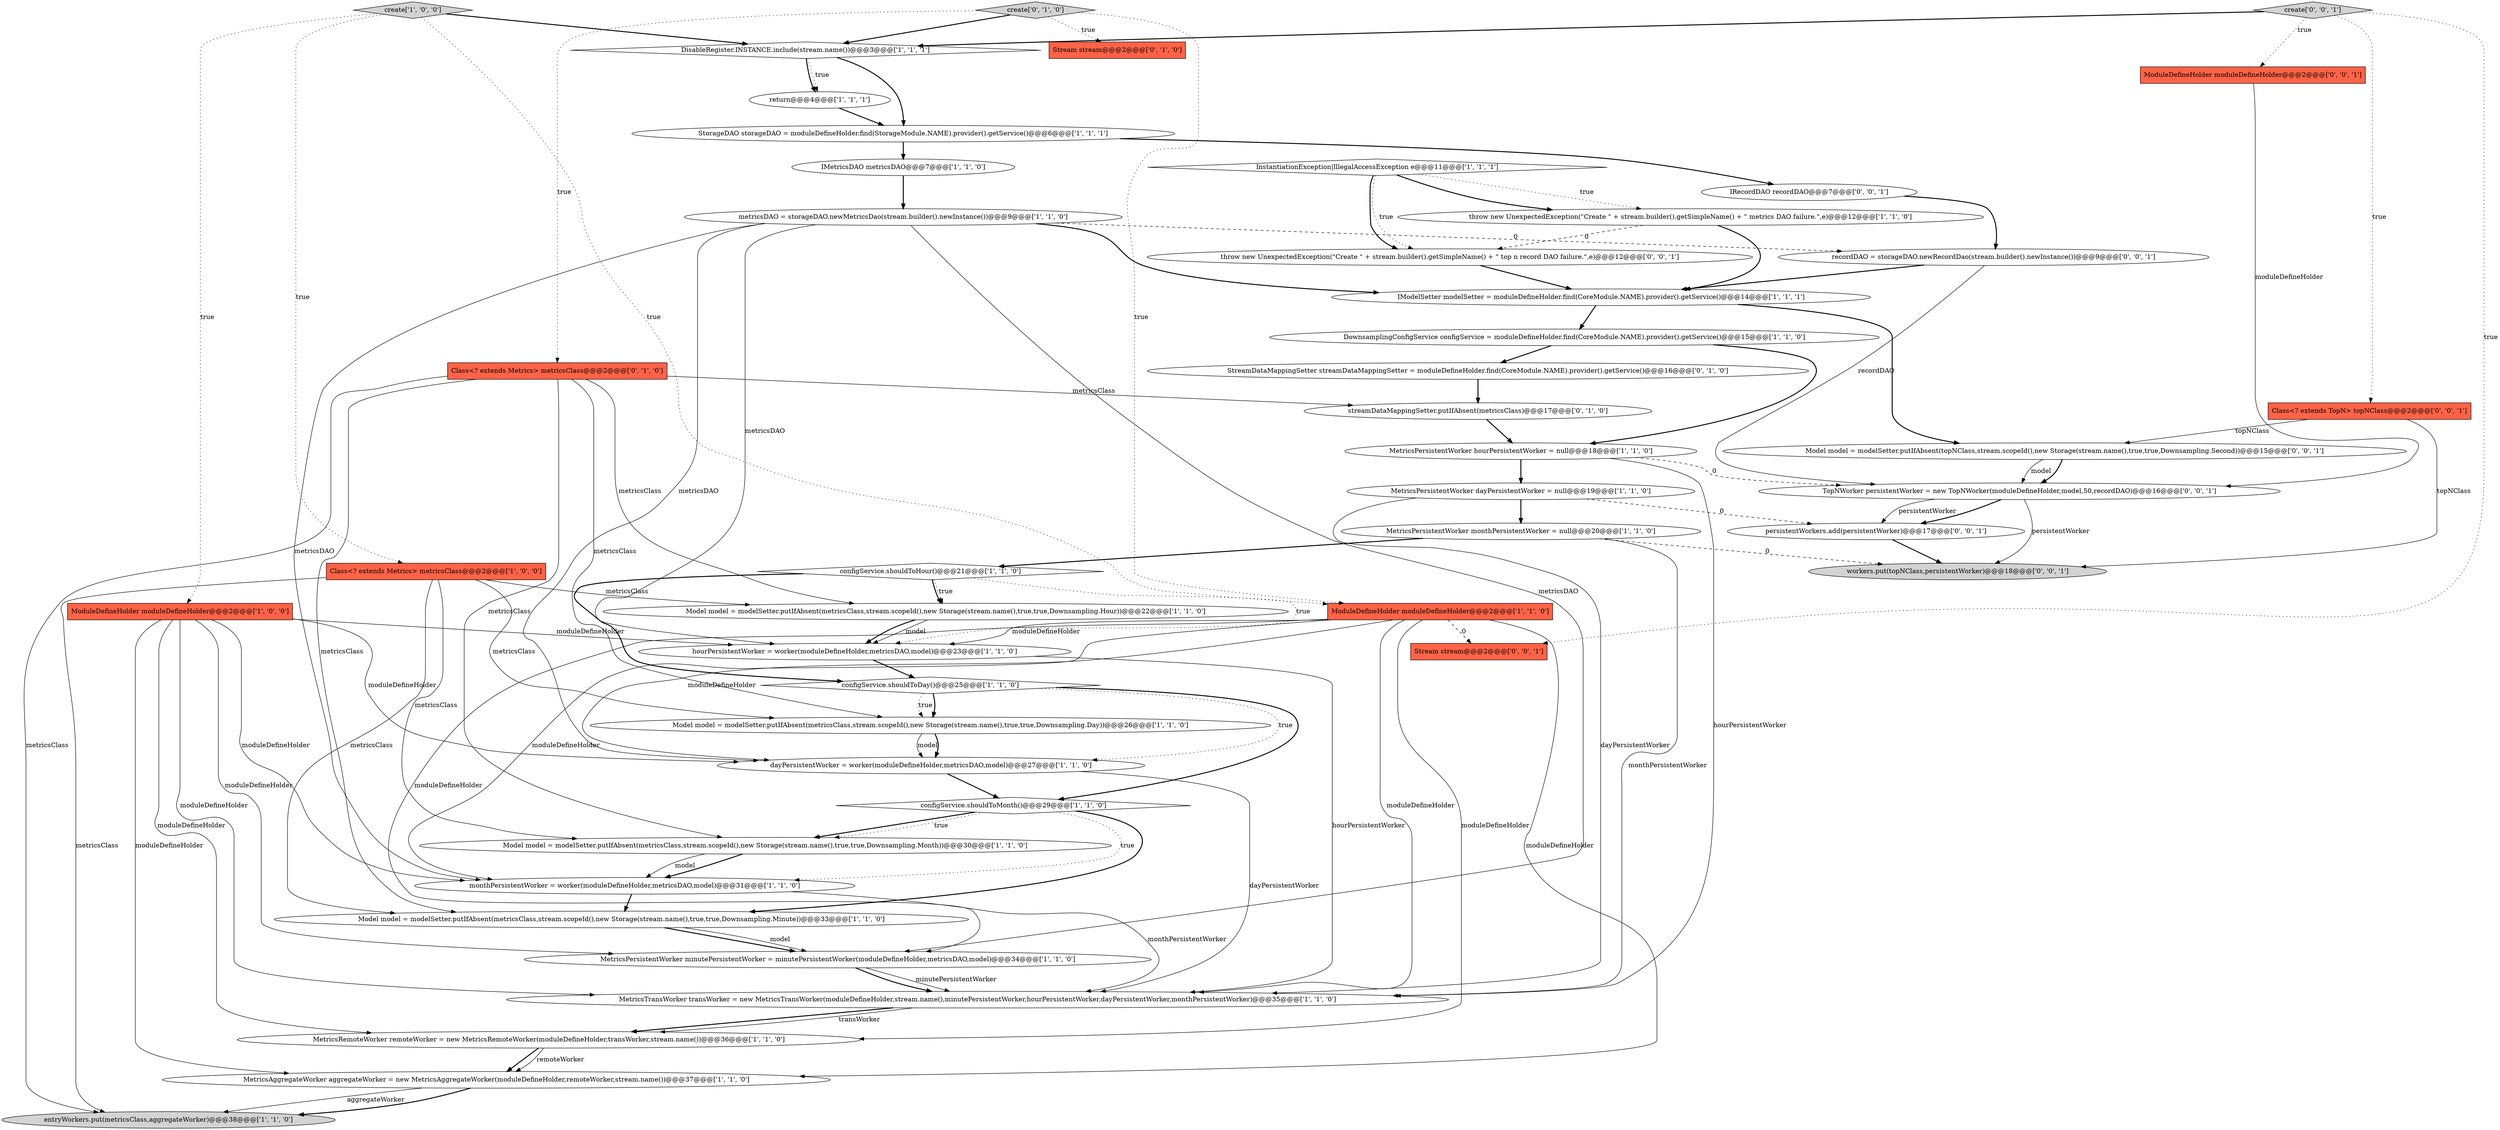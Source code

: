 digraph {
22 [style = filled, label = "MetricsPersistentWorker minutePersistentWorker = minutePersistentWorker(moduleDefineHolder,metricsDAO,model)@@@34@@@['1', '1', '0']", fillcolor = white, shape = ellipse image = "AAA0AAABBB1BBB"];
26 [style = filled, label = "MetricsTransWorker transWorker = new MetricsTransWorker(moduleDefineHolder,stream.name(),minutePersistentWorker,hourPersistentWorker,dayPersistentWorker,monthPersistentWorker)@@@35@@@['1', '1', '0']", fillcolor = white, shape = ellipse image = "AAA0AAABBB1BBB"];
18 [style = filled, label = "configService.shouldToMonth()@@@29@@@['1', '1', '0']", fillcolor = white, shape = diamond image = "AAA0AAABBB1BBB"];
43 [style = filled, label = "IRecordDAO recordDAO@@@7@@@['0', '0', '1']", fillcolor = white, shape = ellipse image = "AAA0AAABBB3BBB"];
41 [style = filled, label = "create['0', '0', '1']", fillcolor = lightgray, shape = diamond image = "AAA0AAABBB3BBB"];
24 [style = filled, label = "create['1', '0', '0']", fillcolor = lightgray, shape = diamond image = "AAA0AAABBB1BBB"];
42 [style = filled, label = "workers.put(topNClass,persistentWorker)@@@18@@@['0', '0', '1']", fillcolor = lightgray, shape = ellipse image = "AAA0AAABBB3BBB"];
4 [style = filled, label = "MetricsAggregateWorker aggregateWorker = new MetricsAggregateWorker(moduleDefineHolder,remoteWorker,stream.name())@@@37@@@['1', '1', '0']", fillcolor = white, shape = ellipse image = "AAA0AAABBB1BBB"];
14 [style = filled, label = "metricsDAO = storageDAO.newMetricsDao(stream.builder().newInstance())@@@9@@@['1', '1', '0']", fillcolor = white, shape = ellipse image = "AAA0AAABBB1BBB"];
15 [style = filled, label = "DownsamplingConfigService configService = moduleDefineHolder.find(CoreModule.NAME).provider().getService()@@@15@@@['1', '1', '0']", fillcolor = white, shape = ellipse image = "AAA0AAABBB1BBB"];
2 [style = filled, label = "throw new UnexpectedException(\"Create \" + stream.builder().getSimpleName() + \" metrics DAO failure.\",e)@@@12@@@['1', '1', '0']", fillcolor = white, shape = ellipse image = "AAA0AAABBB1BBB"];
17 [style = filled, label = "Model model = modelSetter.putIfAbsent(metricsClass,stream.scopeId(),new Storage(stream.name(),true,true,Downsampling.Minute))@@@33@@@['1', '1', '0']", fillcolor = white, shape = ellipse image = "AAA0AAABBB1BBB"];
16 [style = filled, label = "ModuleDefineHolder moduleDefineHolder@@@2@@@['1', '1', '0']", fillcolor = tomato, shape = box image = "AAA0AAABBB1BBB"];
6 [style = filled, label = "Model model = modelSetter.putIfAbsent(metricsClass,stream.scopeId(),new Storage(stream.name(),true,true,Downsampling.Month))@@@30@@@['1', '1', '0']", fillcolor = white, shape = ellipse image = "AAA0AAABBB1BBB"];
29 [style = filled, label = "IModelSetter modelSetter = moduleDefineHolder.find(CoreModule.NAME).provider().getService()@@@14@@@['1', '1', '1']", fillcolor = white, shape = ellipse image = "AAA0AAABBB1BBB"];
8 [style = filled, label = "Class<? extends Metrics> metricsClass@@@2@@@['1', '0', '0']", fillcolor = tomato, shape = box image = "AAA0AAABBB1BBB"];
39 [style = filled, label = "Stream stream@@@2@@@['0', '0', '1']", fillcolor = tomato, shape = box image = "AAA0AAABBB3BBB"];
11 [style = filled, label = "MetricsPersistentWorker monthPersistentWorker = null@@@20@@@['1', '1', '0']", fillcolor = white, shape = ellipse image = "AAA0AAABBB1BBB"];
38 [style = filled, label = "ModuleDefineHolder moduleDefineHolder@@@2@@@['0', '0', '1']", fillcolor = tomato, shape = box image = "AAA0AAABBB3BBB"];
3 [style = filled, label = "StorageDAO storageDAO = moduleDefineHolder.find(StorageModule.NAME).provider().getService()@@@6@@@['1', '1', '1']", fillcolor = white, shape = ellipse image = "AAA0AAABBB1BBB"];
7 [style = filled, label = "configService.shouldToDay()@@@25@@@['1', '1', '0']", fillcolor = white, shape = diamond image = "AAA0AAABBB1BBB"];
12 [style = filled, label = "hourPersistentWorker = worker(moduleDefineHolder,metricsDAO,model)@@@23@@@['1', '1', '0']", fillcolor = white, shape = ellipse image = "AAA0AAABBB1BBB"];
0 [style = filled, label = "ModuleDefineHolder moduleDefineHolder@@@2@@@['1', '0', '0']", fillcolor = tomato, shape = box image = "AAA0AAABBB1BBB"];
9 [style = filled, label = "Model model = modelSetter.putIfAbsent(metricsClass,stream.scopeId(),new Storage(stream.name(),true,true,Downsampling.Day))@@@26@@@['1', '1', '0']", fillcolor = white, shape = ellipse image = "AAA0AAABBB1BBB"];
21 [style = filled, label = "Model model = modelSetter.putIfAbsent(metricsClass,stream.scopeId(),new Storage(stream.name(),true,true,Downsampling.Hour))@@@22@@@['1', '1', '0']", fillcolor = white, shape = ellipse image = "AAA0AAABBB1BBB"];
20 [style = filled, label = "IMetricsDAO metricsDAO@@@7@@@['1', '1', '0']", fillcolor = white, shape = ellipse image = "AAA0AAABBB1BBB"];
5 [style = filled, label = "configService.shouldToHour()@@@21@@@['1', '1', '0']", fillcolor = white, shape = diamond image = "AAA0AAABBB1BBB"];
23 [style = filled, label = "dayPersistentWorker = worker(moduleDefineHolder,metricsDAO,model)@@@27@@@['1', '1', '0']", fillcolor = white, shape = ellipse image = "AAA0AAABBB1BBB"];
30 [style = filled, label = "entryWorkers.put(metricsClass,aggregateWorker)@@@38@@@['1', '1', '0']", fillcolor = lightgray, shape = ellipse image = "AAA0AAABBB1BBB"];
10 [style = filled, label = "MetricsPersistentWorker dayPersistentWorker = null@@@19@@@['1', '1', '0']", fillcolor = white, shape = ellipse image = "AAA0AAABBB1BBB"];
34 [style = filled, label = "Class<? extends Metrics> metricsClass@@@2@@@['0', '1', '0']", fillcolor = tomato, shape = box image = "AAA0AAABBB2BBB"];
35 [style = filled, label = "StreamDataMappingSetter streamDataMappingSetter = moduleDefineHolder.find(CoreModule.NAME).provider().getService()@@@16@@@['0', '1', '0']", fillcolor = white, shape = ellipse image = "AAA1AAABBB2BBB"];
19 [style = filled, label = "return@@@4@@@['1', '1', '1']", fillcolor = white, shape = ellipse image = "AAA0AAABBB1BBB"];
36 [style = filled, label = "Class<? extends TopN> topNClass@@@2@@@['0', '0', '1']", fillcolor = tomato, shape = box image = "AAA0AAABBB3BBB"];
40 [style = filled, label = "persistentWorkers.add(persistentWorker)@@@17@@@['0', '0', '1']", fillcolor = white, shape = ellipse image = "AAA0AAABBB3BBB"];
28 [style = filled, label = "DisableRegister.INSTANCE.include(stream.name())@@@3@@@['1', '1', '1']", fillcolor = white, shape = diamond image = "AAA0AAABBB1BBB"];
13 [style = filled, label = "InstantiationException|IllegalAccessException e@@@11@@@['1', '1', '1']", fillcolor = white, shape = diamond image = "AAA0AAABBB1BBB"];
45 [style = filled, label = "Model model = modelSetter.putIfAbsent(topNClass,stream.scopeId(),new Storage(stream.name(),true,true,Downsampling.Second))@@@15@@@['0', '0', '1']", fillcolor = white, shape = ellipse image = "AAA0AAABBB3BBB"];
27 [style = filled, label = "monthPersistentWorker = worker(moduleDefineHolder,metricsDAO,model)@@@31@@@['1', '1', '0']", fillcolor = white, shape = ellipse image = "AAA0AAABBB1BBB"];
33 [style = filled, label = "Stream stream@@@2@@@['0', '1', '0']", fillcolor = tomato, shape = box image = "AAA0AAABBB2BBB"];
44 [style = filled, label = "recordDAO = storageDAO.newRecordDao(stream.builder().newInstance())@@@9@@@['0', '0', '1']", fillcolor = white, shape = ellipse image = "AAA0AAABBB3BBB"];
37 [style = filled, label = "throw new UnexpectedException(\"Create \" + stream.builder().getSimpleName() + \" top n record DAO failure.\",e)@@@12@@@['0', '0', '1']", fillcolor = white, shape = ellipse image = "AAA0AAABBB3BBB"];
25 [style = filled, label = "MetricsPersistentWorker hourPersistentWorker = null@@@18@@@['1', '1', '0']", fillcolor = white, shape = ellipse image = "AAA0AAABBB1BBB"];
1 [style = filled, label = "MetricsRemoteWorker remoteWorker = new MetricsRemoteWorker(moduleDefineHolder,transWorker,stream.name())@@@36@@@['1', '1', '0']", fillcolor = white, shape = ellipse image = "AAA0AAABBB1BBB"];
46 [style = filled, label = "TopNWorker persistentWorker = new TopNWorker(moduleDefineHolder,model,50,recordDAO)@@@16@@@['0', '0', '1']", fillcolor = white, shape = ellipse image = "AAA0AAABBB3BBB"];
31 [style = filled, label = "create['0', '1', '0']", fillcolor = lightgray, shape = diamond image = "AAA0AAABBB2BBB"];
32 [style = filled, label = "streamDataMappingSetter.putIfAbsent(metricsClass)@@@17@@@['0', '1', '0']", fillcolor = white, shape = ellipse image = "AAA1AAABBB2BBB"];
2->37 [style = dashed, label="0"];
19->3 [style = bold, label=""];
28->3 [style = bold, label=""];
10->26 [style = solid, label="dayPersistentWorker"];
13->37 [style = dotted, label="true"];
16->26 [style = solid, label="moduleDefineHolder"];
25->10 [style = bold, label=""];
10->11 [style = bold, label=""];
11->42 [style = dashed, label="0"];
46->40 [style = bold, label=""];
35->32 [style = bold, label=""];
14->29 [style = bold, label=""];
13->37 [style = bold, label=""];
31->16 [style = dotted, label="true"];
31->34 [style = dotted, label="true"];
23->26 [style = solid, label="dayPersistentWorker"];
2->29 [style = bold, label=""];
45->46 [style = bold, label=""];
27->26 [style = solid, label="monthPersistentWorker"];
11->26 [style = solid, label="monthPersistentWorker"];
9->23 [style = solid, label="model"];
8->17 [style = solid, label="metricsClass"];
8->9 [style = solid, label="metricsClass"];
16->1 [style = solid, label="moduleDefineHolder"];
17->22 [style = bold, label=""];
15->25 [style = bold, label=""];
43->44 [style = bold, label=""];
7->23 [style = dotted, label="true"];
16->12 [style = solid, label="moduleDefineHolder"];
14->23 [style = solid, label="metricsDAO"];
6->27 [style = solid, label="model"];
45->46 [style = solid, label="model"];
41->39 [style = dotted, label="true"];
3->43 [style = bold, label=""];
7->9 [style = bold, label=""];
5->21 [style = dotted, label="true"];
36->42 [style = solid, label="topNClass"];
31->33 [style = dotted, label="true"];
28->19 [style = bold, label=""];
46->40 [style = solid, label="persistentWorker"];
16->4 [style = solid, label="moduleDefineHolder"];
14->27 [style = solid, label="metricsDAO"];
6->27 [style = bold, label=""];
24->8 [style = dotted, label="true"];
34->32 [style = solid, label="metricsClass"];
44->29 [style = bold, label=""];
27->17 [style = bold, label=""];
12->26 [style = solid, label="hourPersistentWorker"];
26->1 [style = bold, label=""];
24->16 [style = dotted, label="true"];
1->4 [style = bold, label=""];
16->39 [style = dashed, label="0"];
23->18 [style = bold, label=""];
0->22 [style = solid, label="moduleDefineHolder"];
0->27 [style = solid, label="moduleDefineHolder"];
31->28 [style = bold, label=""];
14->12 [style = solid, label="metricsDAO"];
5->7 [style = bold, label=""];
18->6 [style = bold, label=""];
16->27 [style = solid, label="moduleDefineHolder"];
29->45 [style = bold, label=""];
8->21 [style = solid, label="metricsClass"];
40->42 [style = bold, label=""];
17->22 [style = solid, label="model"];
25->46 [style = dashed, label="0"];
7->18 [style = bold, label=""];
22->26 [style = solid, label="minutePersistentWorker"];
8->6 [style = solid, label="metricsClass"];
41->36 [style = dotted, label="true"];
34->6 [style = solid, label="metricsClass"];
5->12 [style = dotted, label="true"];
4->30 [style = solid, label="aggregateWorker"];
18->6 [style = dotted, label="true"];
37->29 [style = bold, label=""];
44->46 [style = solid, label="recordDAO"];
28->19 [style = dotted, label="true"];
32->25 [style = bold, label=""];
5->21 [style = bold, label=""];
15->35 [style = bold, label=""];
34->30 [style = solid, label="metricsClass"];
0->12 [style = solid, label="moduleDefineHolder"];
21->12 [style = solid, label="model"];
38->46 [style = solid, label="moduleDefineHolder"];
11->5 [style = bold, label=""];
0->26 [style = solid, label="moduleDefineHolder"];
0->1 [style = solid, label="moduleDefineHolder"];
12->7 [style = bold, label=""];
16->23 [style = solid, label="moduleDefineHolder"];
46->42 [style = solid, label="persistentWorker"];
24->0 [style = dotted, label="true"];
34->9 [style = solid, label="metricsClass"];
8->30 [style = solid, label="metricsClass"];
0->23 [style = solid, label="moduleDefineHolder"];
34->17 [style = solid, label="metricsClass"];
0->4 [style = solid, label="moduleDefineHolder"];
16->22 [style = solid, label="moduleDefineHolder"];
14->44 [style = dashed, label="0"];
7->9 [style = dotted, label="true"];
3->20 [style = bold, label=""];
21->12 [style = bold, label=""];
10->40 [style = dashed, label="0"];
13->2 [style = dotted, label="true"];
18->27 [style = dotted, label="true"];
22->26 [style = bold, label=""];
29->15 [style = bold, label=""];
18->17 [style = bold, label=""];
9->23 [style = bold, label=""];
26->1 [style = solid, label="transWorker"];
36->45 [style = solid, label="topNClass"];
24->28 [style = bold, label=""];
13->2 [style = bold, label=""];
20->14 [style = bold, label=""];
41->38 [style = dotted, label="true"];
14->22 [style = solid, label="metricsDAO"];
4->30 [style = bold, label=""];
25->26 [style = solid, label="hourPersistentWorker"];
1->4 [style = solid, label="remoteWorker"];
41->28 [style = bold, label=""];
34->21 [style = solid, label="metricsClass"];
}
